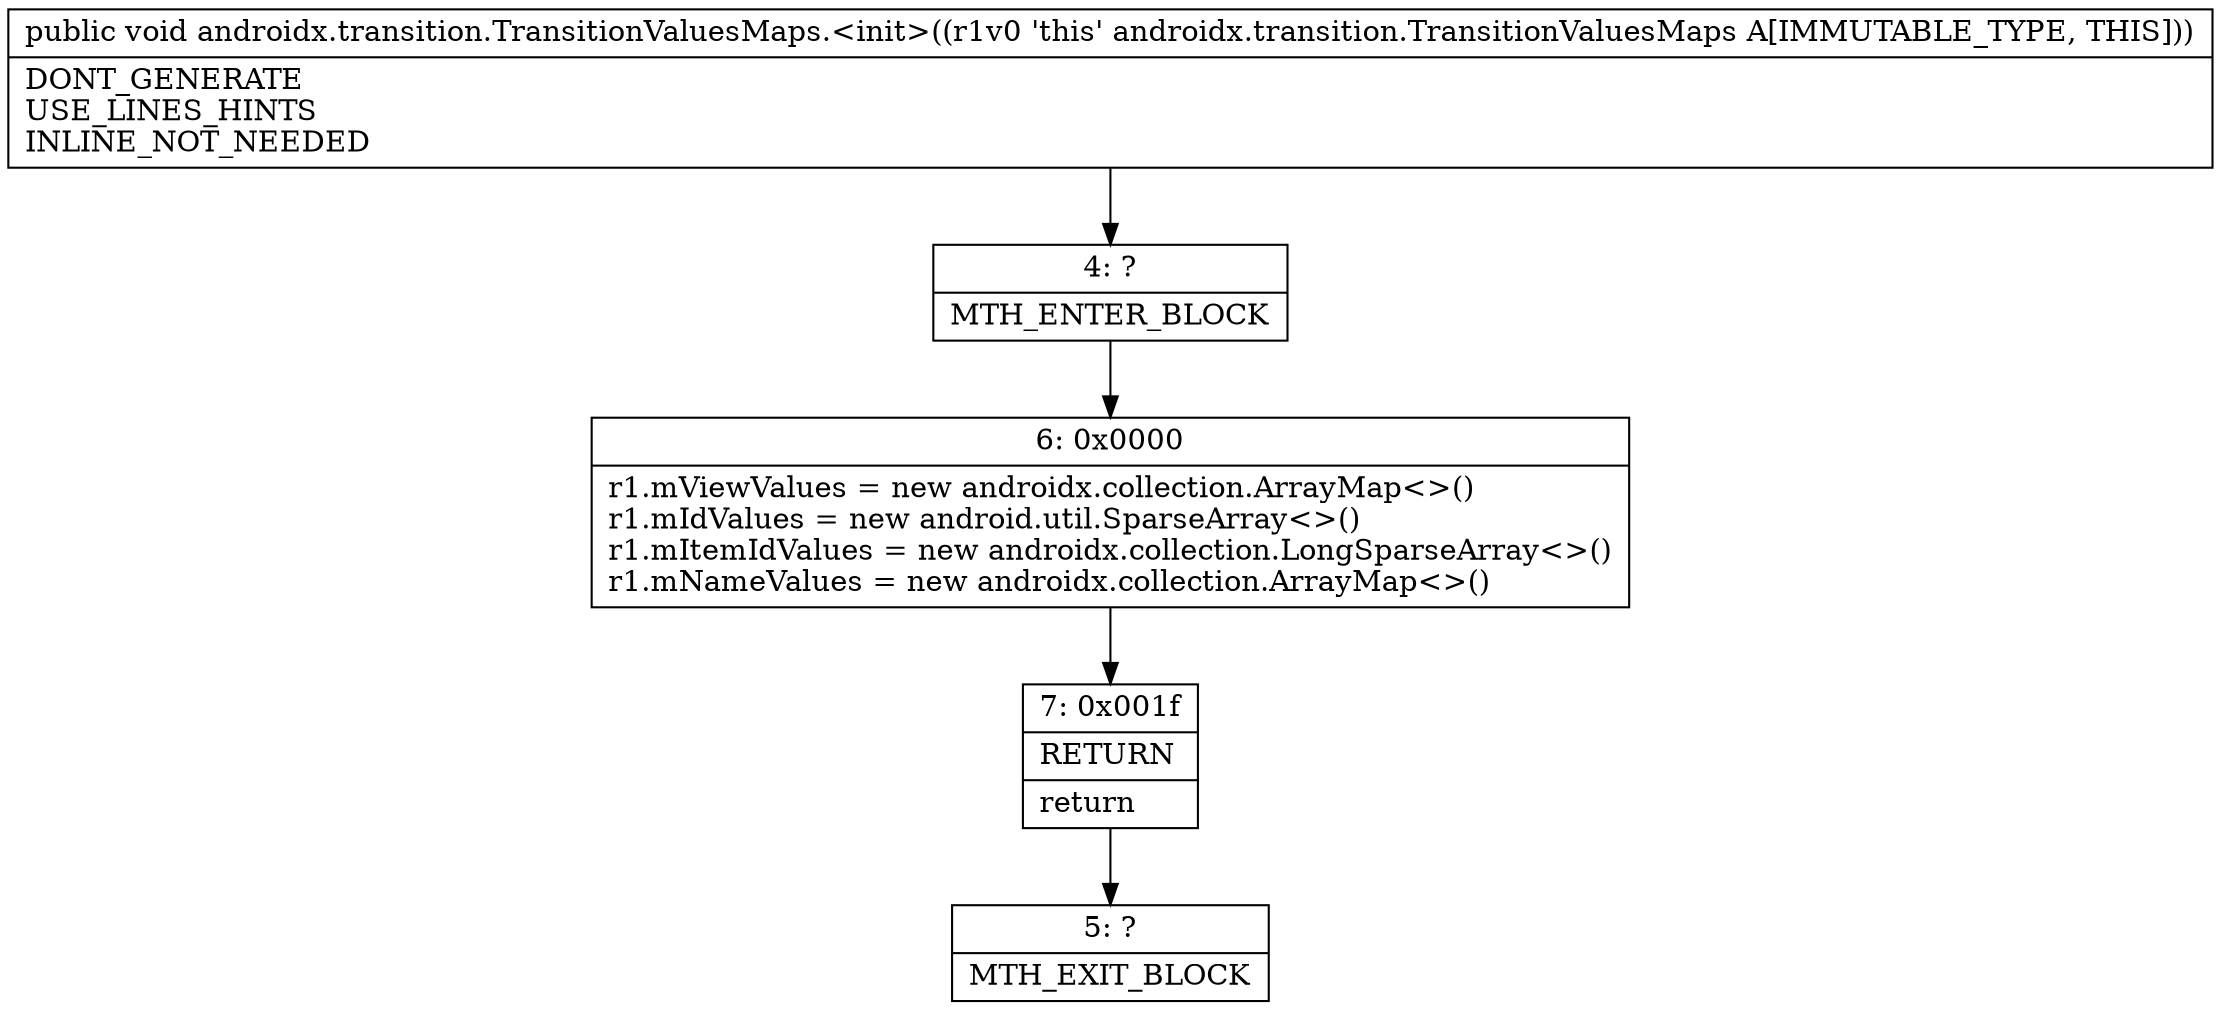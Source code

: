 digraph "CFG forandroidx.transition.TransitionValuesMaps.\<init\>()V" {
Node_4 [shape=record,label="{4\:\ ?|MTH_ENTER_BLOCK\l}"];
Node_6 [shape=record,label="{6\:\ 0x0000|r1.mViewValues = new androidx.collection.ArrayMap\<\>()\lr1.mIdValues = new android.util.SparseArray\<\>()\lr1.mItemIdValues = new androidx.collection.LongSparseArray\<\>()\lr1.mNameValues = new androidx.collection.ArrayMap\<\>()\l}"];
Node_7 [shape=record,label="{7\:\ 0x001f|RETURN\l|return\l}"];
Node_5 [shape=record,label="{5\:\ ?|MTH_EXIT_BLOCK\l}"];
MethodNode[shape=record,label="{public void androidx.transition.TransitionValuesMaps.\<init\>((r1v0 'this' androidx.transition.TransitionValuesMaps A[IMMUTABLE_TYPE, THIS]))  | DONT_GENERATE\lUSE_LINES_HINTS\lINLINE_NOT_NEEDED\l}"];
MethodNode -> Node_4;Node_4 -> Node_6;
Node_6 -> Node_7;
Node_7 -> Node_5;
}

